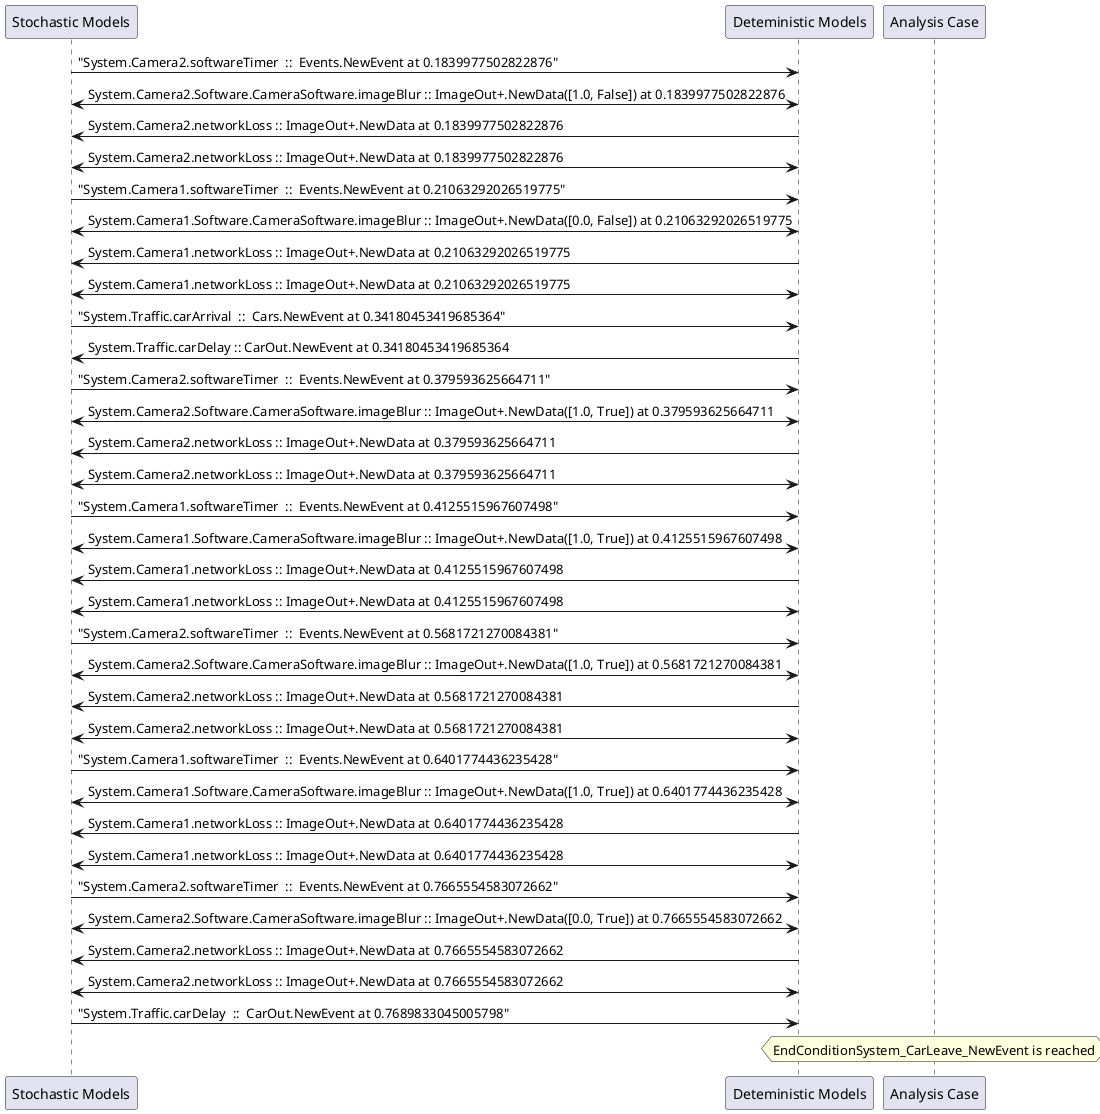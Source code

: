
	@startuml
	participant "Stochastic Models" as stochmodel
	participant "Deteministic Models" as detmodel
	participant "Analysis Case" as analysis
	{39005_stop} stochmodel -> detmodel : "System.Camera2.softwareTimer  ::  Events.NewEvent at 0.1839977502822876"
detmodel <-> stochmodel : System.Camera2.Software.CameraSoftware.imageBlur :: ImageOut+.NewData([1.0, False]) at 0.1839977502822876
detmodel -> stochmodel : System.Camera2.networkLoss :: ImageOut+.NewData at 0.1839977502822876
detmodel <-> stochmodel : System.Camera2.networkLoss :: ImageOut+.NewData at 0.1839977502822876
{38990_stop} stochmodel -> detmodel : "System.Camera1.softwareTimer  ::  Events.NewEvent at 0.21063292026519775"
detmodel <-> stochmodel : System.Camera1.Software.CameraSoftware.imageBlur :: ImageOut+.NewData([0.0, False]) at 0.21063292026519775
detmodel -> stochmodel : System.Camera1.networkLoss :: ImageOut+.NewData at 0.21063292026519775
detmodel <-> stochmodel : System.Camera1.networkLoss :: ImageOut+.NewData at 0.21063292026519775
{39021_stop} stochmodel -> detmodel : "System.Traffic.carArrival  ::  Cars.NewEvent at 0.34180453419685364"
{39026_start} detmodel -> stochmodel : System.Traffic.carDelay :: CarOut.NewEvent at 0.34180453419685364
{39006_stop} stochmodel -> detmodel : "System.Camera2.softwareTimer  ::  Events.NewEvent at 0.379593625664711"
detmodel <-> stochmodel : System.Camera2.Software.CameraSoftware.imageBlur :: ImageOut+.NewData([1.0, True]) at 0.379593625664711
detmodel -> stochmodel : System.Camera2.networkLoss :: ImageOut+.NewData at 0.379593625664711
detmodel <-> stochmodel : System.Camera2.networkLoss :: ImageOut+.NewData at 0.379593625664711
{38991_stop} stochmodel -> detmodel : "System.Camera1.softwareTimer  ::  Events.NewEvent at 0.4125515967607498"
detmodel <-> stochmodel : System.Camera1.Software.CameraSoftware.imageBlur :: ImageOut+.NewData([1.0, True]) at 0.4125515967607498
detmodel -> stochmodel : System.Camera1.networkLoss :: ImageOut+.NewData at 0.4125515967607498
detmodel <-> stochmodel : System.Camera1.networkLoss :: ImageOut+.NewData at 0.4125515967607498
{39007_stop} stochmodel -> detmodel : "System.Camera2.softwareTimer  ::  Events.NewEvent at 0.5681721270084381"
detmodel <-> stochmodel : System.Camera2.Software.CameraSoftware.imageBlur :: ImageOut+.NewData([1.0, True]) at 0.5681721270084381
detmodel -> stochmodel : System.Camera2.networkLoss :: ImageOut+.NewData at 0.5681721270084381
detmodel <-> stochmodel : System.Camera2.networkLoss :: ImageOut+.NewData at 0.5681721270084381
{38992_stop} stochmodel -> detmodel : "System.Camera1.softwareTimer  ::  Events.NewEvent at 0.6401774436235428"
detmodel <-> stochmodel : System.Camera1.Software.CameraSoftware.imageBlur :: ImageOut+.NewData([1.0, True]) at 0.6401774436235428
detmodel -> stochmodel : System.Camera1.networkLoss :: ImageOut+.NewData at 0.6401774436235428
detmodel <-> stochmodel : System.Camera1.networkLoss :: ImageOut+.NewData at 0.6401774436235428
{39008_stop} stochmodel -> detmodel : "System.Camera2.softwareTimer  ::  Events.NewEvent at 0.7665554583072662"
detmodel <-> stochmodel : System.Camera2.Software.CameraSoftware.imageBlur :: ImageOut+.NewData([0.0, True]) at 0.7665554583072662
detmodel -> stochmodel : System.Camera2.networkLoss :: ImageOut+.NewData at 0.7665554583072662
detmodel <-> stochmodel : System.Camera2.networkLoss :: ImageOut+.NewData at 0.7665554583072662
{39026_stop} stochmodel -> detmodel : "System.Traffic.carDelay  ::  CarOut.NewEvent at 0.7689833045005798"
{39026_start} <-> {39026_stop} : delay
hnote over analysis 
EndConditionSystem_CarLeave_NewEvent is reached
endnote
@enduml